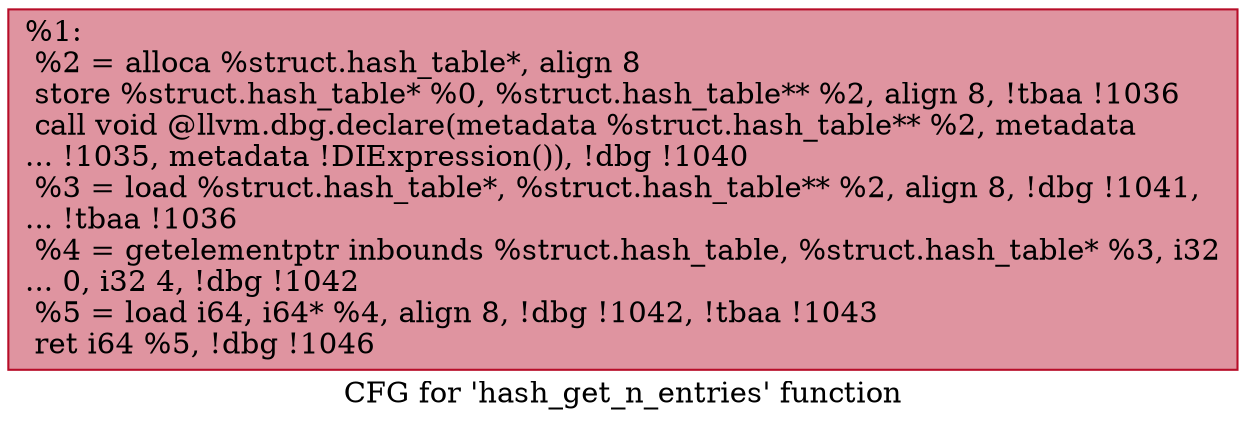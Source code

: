 digraph "CFG for 'hash_get_n_entries' function" {
	label="CFG for 'hash_get_n_entries' function";

	Node0x21cf4b0 [shape=record,color="#b70d28ff", style=filled, fillcolor="#b70d2870",label="{%1:\l  %2 = alloca %struct.hash_table*, align 8\l  store %struct.hash_table* %0, %struct.hash_table** %2, align 8, !tbaa !1036\l  call void @llvm.dbg.declare(metadata %struct.hash_table** %2, metadata\l... !1035, metadata !DIExpression()), !dbg !1040\l  %3 = load %struct.hash_table*, %struct.hash_table** %2, align 8, !dbg !1041,\l... !tbaa !1036\l  %4 = getelementptr inbounds %struct.hash_table, %struct.hash_table* %3, i32\l... 0, i32 4, !dbg !1042\l  %5 = load i64, i64* %4, align 8, !dbg !1042, !tbaa !1043\l  ret i64 %5, !dbg !1046\l}"];
}
